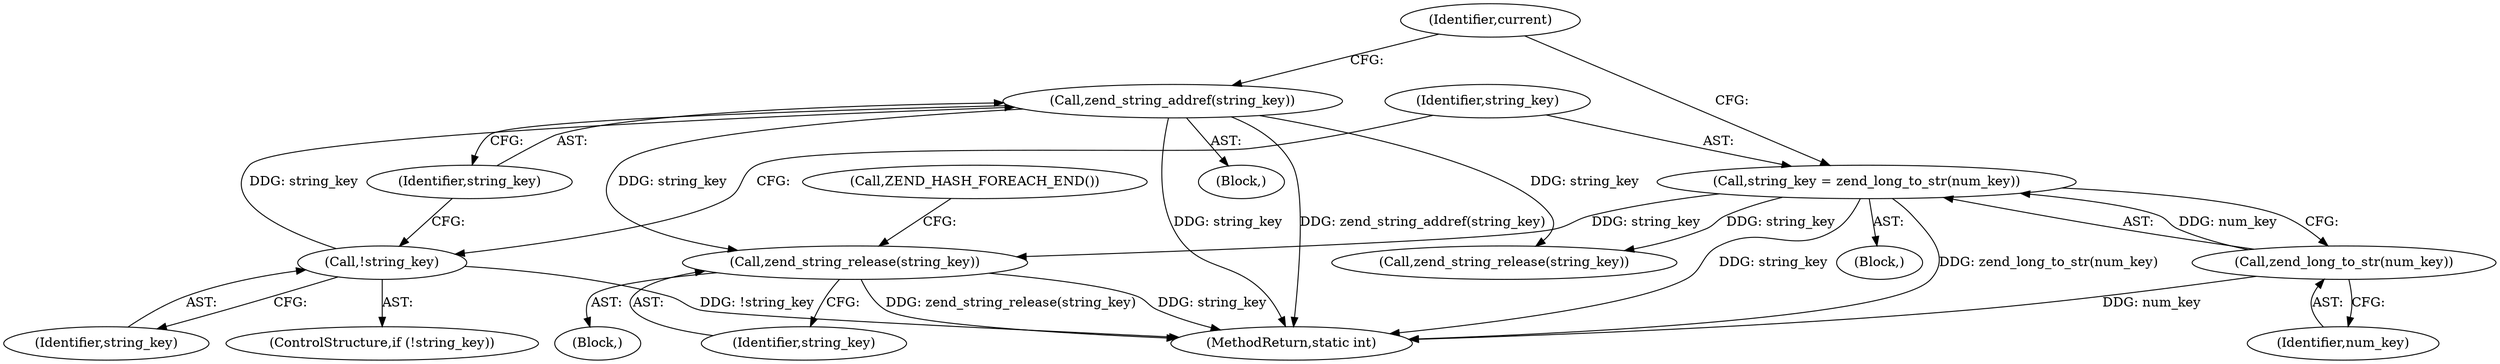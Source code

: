 digraph "0_php_124fb22a13fafa3648e4e15b4f207c7096d8155e@pointer" {
"1001394" [label="(Call,zend_string_release(string_key))"];
"1001096" [label="(Call,string_key = zend_long_to_str(num_key))"];
"1001098" [label="(Call,zend_long_to_str(num_key))"];
"1001102" [label="(Call,zend_string_addref(string_key))"];
"1001093" [label="(Call,!string_key)"];
"1001095" [label="(Block,)"];
"1001395" [label="(Identifier,string_key)"];
"1001394" [label="(Call,zend_string_release(string_key))"];
"1001097" [label="(Identifier,string_key)"];
"1001101" [label="(Block,)"];
"1001240" [label="(Call,zend_string_release(string_key))"];
"1001093" [label="(Call,!string_key)"];
"1001092" [label="(ControlStructure,if (!string_key))"];
"1001396" [label="(Call,ZEND_HASH_FOREACH_END())"];
"1001098" [label="(Call,zend_long_to_str(num_key))"];
"1001090" [label="(Block,)"];
"1001099" [label="(Identifier,num_key)"];
"1001102" [label="(Call,zend_string_addref(string_key))"];
"1001108" [label="(Identifier,current)"];
"1001096" [label="(Call,string_key = zend_long_to_str(num_key))"];
"1001094" [label="(Identifier,string_key)"];
"1001103" [label="(Identifier,string_key)"];
"1001927" [label="(MethodReturn,static int)"];
"1001394" -> "1001090"  [label="AST: "];
"1001394" -> "1001395"  [label="CFG: "];
"1001395" -> "1001394"  [label="AST: "];
"1001396" -> "1001394"  [label="CFG: "];
"1001394" -> "1001927"  [label="DDG: zend_string_release(string_key)"];
"1001394" -> "1001927"  [label="DDG: string_key"];
"1001096" -> "1001394"  [label="DDG: string_key"];
"1001102" -> "1001394"  [label="DDG: string_key"];
"1001096" -> "1001095"  [label="AST: "];
"1001096" -> "1001098"  [label="CFG: "];
"1001097" -> "1001096"  [label="AST: "];
"1001098" -> "1001096"  [label="AST: "];
"1001108" -> "1001096"  [label="CFG: "];
"1001096" -> "1001927"  [label="DDG: string_key"];
"1001096" -> "1001927"  [label="DDG: zend_long_to_str(num_key)"];
"1001098" -> "1001096"  [label="DDG: num_key"];
"1001096" -> "1001240"  [label="DDG: string_key"];
"1001098" -> "1001099"  [label="CFG: "];
"1001099" -> "1001098"  [label="AST: "];
"1001098" -> "1001927"  [label="DDG: num_key"];
"1001102" -> "1001101"  [label="AST: "];
"1001102" -> "1001103"  [label="CFG: "];
"1001103" -> "1001102"  [label="AST: "];
"1001108" -> "1001102"  [label="CFG: "];
"1001102" -> "1001927"  [label="DDG: string_key"];
"1001102" -> "1001927"  [label="DDG: zend_string_addref(string_key)"];
"1001093" -> "1001102"  [label="DDG: string_key"];
"1001102" -> "1001240"  [label="DDG: string_key"];
"1001093" -> "1001092"  [label="AST: "];
"1001093" -> "1001094"  [label="CFG: "];
"1001094" -> "1001093"  [label="AST: "];
"1001097" -> "1001093"  [label="CFG: "];
"1001103" -> "1001093"  [label="CFG: "];
"1001093" -> "1001927"  [label="DDG: !string_key"];
}
